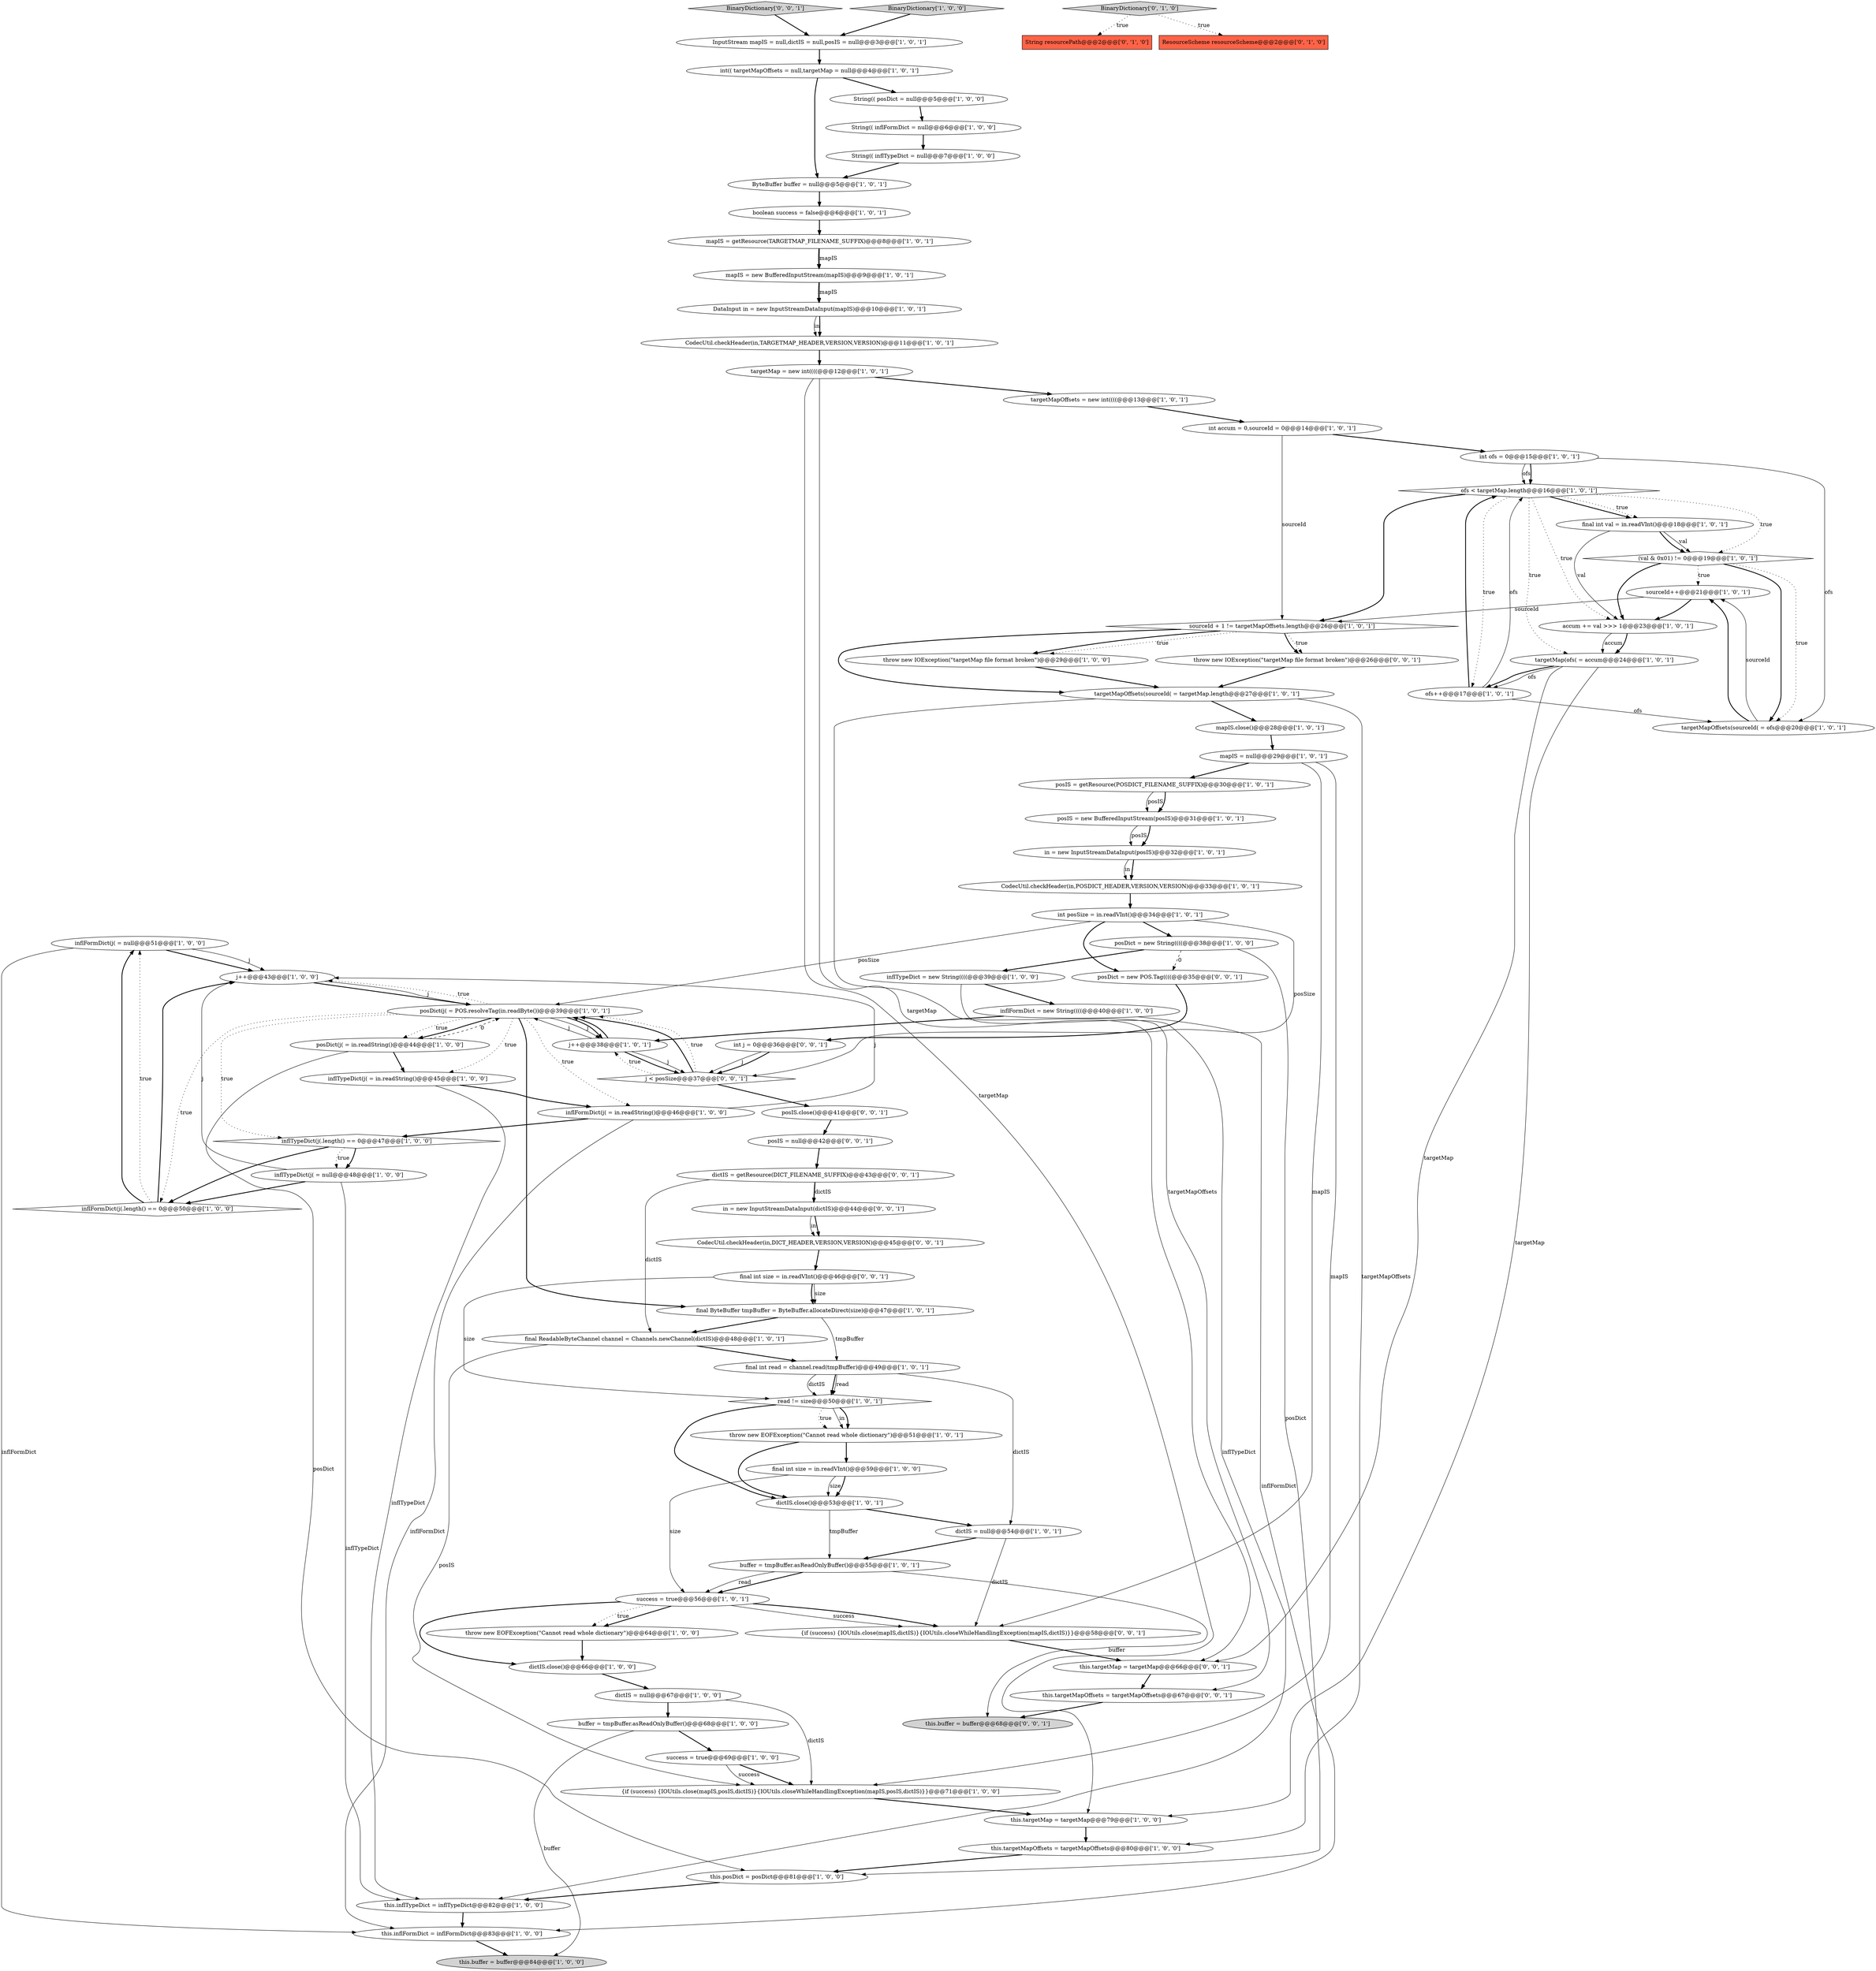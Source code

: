 digraph {
4 [style = filled, label = "inflFormDict(j( = null@@@51@@@['1', '0', '0']", fillcolor = white, shape = ellipse image = "AAA0AAABBB1BBB"];
38 [style = filled, label = "sourceId + 1 != targetMapOffsets.length@@@26@@@['1', '0', '1']", fillcolor = white, shape = diamond image = "AAA0AAABBB1BBB"];
7 [style = filled, label = "j++@@@43@@@['1', '0', '0']", fillcolor = white, shape = ellipse image = "AAA0AAABBB1BBB"];
5 [style = filled, label = "buffer = tmpBuffer.asReadOnlyBuffer()@@@55@@@['1', '0', '1']", fillcolor = white, shape = ellipse image = "AAA0AAABBB1BBB"];
37 [style = filled, label = "dictIS.close()@@@66@@@['1', '0', '0']", fillcolor = white, shape = ellipse image = "AAA0AAABBB1BBB"];
57 [style = filled, label = "mapIS.close()@@@28@@@['1', '0', '1']", fillcolor = white, shape = ellipse image = "AAA0AAABBB1BBB"];
72 [style = filled, label = "this.buffer = buffer@@@68@@@['0', '0', '1']", fillcolor = lightgray, shape = ellipse image = "AAA0AAABBB3BBB"];
6 [style = filled, label = "DataInput in = new InputStreamDataInput(mapIS)@@@10@@@['1', '0', '1']", fillcolor = white, shape = ellipse image = "AAA0AAABBB1BBB"];
13 [style = filled, label = "j++@@@38@@@['1', '0', '1']", fillcolor = white, shape = ellipse image = "AAA0AAABBB1BBB"];
46 [style = filled, label = "this.targetMap = targetMap@@@79@@@['1', '0', '0']", fillcolor = white, shape = ellipse image = "AAA0AAABBB1BBB"];
43 [style = filled, label = "inflTypeDict(j(.length() == 0@@@47@@@['1', '0', '0']", fillcolor = white, shape = diamond image = "AAA0AAABBB1BBB"];
47 [style = filled, label = "{if (success) {IOUtils.close(mapIS,posIS,dictIS)}{IOUtils.closeWhileHandlingException(mapIS,posIS,dictIS)}}@@@71@@@['1', '0', '0']", fillcolor = white, shape = ellipse image = "AAA0AAABBB1BBB"];
10 [style = filled, label = "final int val = in.readVInt()@@@18@@@['1', '0', '1']", fillcolor = white, shape = ellipse image = "AAA0AAABBB1BBB"];
71 [style = filled, label = "BinaryDictionary['0', '1', '0']", fillcolor = lightgray, shape = diamond image = "AAA0AAABBB2BBB"];
80 [style = filled, label = "CodecUtil.checkHeader(in,DICT_HEADER,VERSION,VERSION)@@@45@@@['0', '0', '1']", fillcolor = white, shape = ellipse image = "AAA0AAABBB3BBB"];
40 [style = filled, label = "this.targetMapOffsets = targetMapOffsets@@@80@@@['1', '0', '0']", fillcolor = white, shape = ellipse image = "AAA0AAABBB1BBB"];
73 [style = filled, label = "posIS = null@@@42@@@['0', '0', '1']", fillcolor = white, shape = ellipse image = "AAA0AAABBB3BBB"];
65 [style = filled, label = "targetMap(ofs( = accum@@@24@@@['1', '0', '1']", fillcolor = white, shape = ellipse image = "AAA0AAABBB1BBB"];
42 [style = filled, label = "posDict(j( = POS.resolveTag(in.readByte())@@@39@@@['1', '0', '1']", fillcolor = white, shape = ellipse image = "AAA0AAABBB1BBB"];
11 [style = filled, label = "ByteBuffer buffer = null@@@5@@@['1', '0', '1']", fillcolor = white, shape = ellipse image = "AAA0AAABBB1BBB"];
77 [style = filled, label = "this.targetMapOffsets = targetMapOffsets@@@67@@@['0', '0', '1']", fillcolor = white, shape = ellipse image = "AAA0AAABBB3BBB"];
20 [style = filled, label = "targetMapOffsets = new int((((@@@13@@@['1', '0', '1']", fillcolor = white, shape = ellipse image = "AAA0AAABBB1BBB"];
41 [style = filled, label = "String(( posDict = null@@@5@@@['1', '0', '0']", fillcolor = white, shape = ellipse image = "AAA0AAABBB1BBB"];
28 [style = filled, label = "posIS = getResource(POSDICT_FILENAME_SUFFIX)@@@30@@@['1', '0', '1']", fillcolor = white, shape = ellipse image = "AAA0AAABBB1BBB"];
83 [style = filled, label = "{if (success) {IOUtils.close(mapIS,dictIS)}{IOUtils.closeWhileHandlingException(mapIS,dictIS)}}@@@58@@@['0', '0', '1']", fillcolor = white, shape = ellipse image = "AAA0AAABBB3BBB"];
51 [style = filled, label = "CodecUtil.checkHeader(in,TARGETMAP_HEADER,VERSION,VERSION)@@@11@@@['1', '0', '1']", fillcolor = white, shape = ellipse image = "AAA0AAABBB1BBB"];
63 [style = filled, label = "int(( targetMapOffsets = null,targetMap = null@@@4@@@['1', '0', '1']", fillcolor = white, shape = ellipse image = "AAA0AAABBB1BBB"];
29 [style = filled, label = "this.inflFormDict = inflFormDict@@@83@@@['1', '0', '0']", fillcolor = white, shape = ellipse image = "AAA0AAABBB1BBB"];
8 [style = filled, label = "inflTypeDict(j( = null@@@48@@@['1', '0', '0']", fillcolor = white, shape = ellipse image = "AAA0AAABBB1BBB"];
70 [style = filled, label = "String resourcePath@@@2@@@['0', '1', '0']", fillcolor = tomato, shape = box image = "AAA1AAABBB2BBB"];
33 [style = filled, label = "inflFormDict(j( = in.readString()@@@46@@@['1', '0', '0']", fillcolor = white, shape = ellipse image = "AAA0AAABBB1BBB"];
75 [style = filled, label = "throw new IOException(\"targetMap file format broken\")@@@26@@@['0', '0', '1']", fillcolor = white, shape = ellipse image = "AAA0AAABBB3BBB"];
2 [style = filled, label = "mapIS = new BufferedInputStream(mapIS)@@@9@@@['1', '0', '1']", fillcolor = white, shape = ellipse image = "AAA0AAABBB1BBB"];
50 [style = filled, label = "ofs < targetMap.length@@@16@@@['1', '0', '1']", fillcolor = white, shape = diamond image = "AAA0AAABBB1BBB"];
14 [style = filled, label = "targetMapOffsets(sourceId( = targetMap.length@@@27@@@['1', '0', '1']", fillcolor = white, shape = ellipse image = "AAA0AAABBB1BBB"];
22 [style = filled, label = "throw new EOFException(\"Cannot read whole dictionary\")@@@64@@@['1', '0', '0']", fillcolor = white, shape = ellipse image = "AAA0AAABBB1BBB"];
67 [style = filled, label = "String(( inflFormDict = null@@@6@@@['1', '0', '0']", fillcolor = white, shape = ellipse image = "AAA0AAABBB1BBB"];
26 [style = filled, label = "InputStream mapIS = null,dictIS = null,posIS = null@@@3@@@['1', '0', '1']", fillcolor = white, shape = ellipse image = "AAA0AAABBB1BBB"];
56 [style = filled, label = "sourceId++@@@21@@@['1', '0', '1']", fillcolor = white, shape = ellipse image = "AAA0AAABBB1BBB"];
69 [style = filled, label = "ResourceScheme resourceScheme@@@2@@@['0', '1', '0']", fillcolor = tomato, shape = box image = "AAA0AAABBB2BBB"];
24 [style = filled, label = "int accum = 0,sourceId = 0@@@14@@@['1', '0', '1']", fillcolor = white, shape = ellipse image = "AAA0AAABBB1BBB"];
74 [style = filled, label = "j < posSize@@@37@@@['0', '0', '1']", fillcolor = white, shape = diamond image = "AAA0AAABBB3BBB"];
59 [style = filled, label = "final ReadableByteChannel channel = Channels.newChannel(dictIS)@@@48@@@['1', '0', '1']", fillcolor = white, shape = ellipse image = "AAA0AAABBB1BBB"];
39 [style = filled, label = "mapIS = getResource(TARGETMAP_FILENAME_SUFFIX)@@@8@@@['1', '0', '1']", fillcolor = white, shape = ellipse image = "AAA0AAABBB1BBB"];
54 [style = filled, label = "final int read = channel.read(tmpBuffer)@@@49@@@['1', '0', '1']", fillcolor = white, shape = ellipse image = "AAA0AAABBB1BBB"];
32 [style = filled, label = "posDict(j( = in.readString()@@@44@@@['1', '0', '0']", fillcolor = white, shape = ellipse image = "AAA0AAABBB1BBB"];
53 [style = filled, label = "dictIS = null@@@67@@@['1', '0', '0']", fillcolor = white, shape = ellipse image = "AAA0AAABBB1BBB"];
48 [style = filled, label = "posIS = new BufferedInputStream(posIS)@@@31@@@['1', '0', '1']", fillcolor = white, shape = ellipse image = "AAA0AAABBB1BBB"];
85 [style = filled, label = "int j = 0@@@36@@@['0', '0', '1']", fillcolor = white, shape = ellipse image = "AAA0AAABBB3BBB"];
68 [style = filled, label = "inflTypeDict = new String((((@@@39@@@['1', '0', '0']", fillcolor = white, shape = ellipse image = "AAA0AAABBB1BBB"];
62 [style = filled, label = "targetMapOffsets(sourceId( = ofs@@@20@@@['1', '0', '1']", fillcolor = white, shape = ellipse image = "AAA0AAABBB1BBB"];
81 [style = filled, label = "final int size = in.readVInt()@@@46@@@['0', '0', '1']", fillcolor = white, shape = ellipse image = "AAA0AAABBB3BBB"];
3 [style = filled, label = "posDict = new String((((@@@38@@@['1', '0', '0']", fillcolor = white, shape = ellipse image = "AAA0AAABBB1BBB"];
31 [style = filled, label = "mapIS = null@@@29@@@['1', '0', '1']", fillcolor = white, shape = ellipse image = "AAA0AAABBB1BBB"];
55 [style = filled, label = "inflFormDict(j(.length() == 0@@@50@@@['1', '0', '0']", fillcolor = white, shape = diamond image = "AAA0AAABBB1BBB"];
76 [style = filled, label = "BinaryDictionary['0', '0', '1']", fillcolor = lightgray, shape = diamond image = "AAA0AAABBB3BBB"];
12 [style = filled, label = "int ofs = 0@@@15@@@['1', '0', '1']", fillcolor = white, shape = ellipse image = "AAA0AAABBB1BBB"];
34 [style = filled, label = "success = true@@@69@@@['1', '0', '0']", fillcolor = white, shape = ellipse image = "AAA0AAABBB1BBB"];
45 [style = filled, label = "(val & 0x01) != 0@@@19@@@['1', '0', '1']", fillcolor = white, shape = diamond image = "AAA0AAABBB1BBB"];
60 [style = filled, label = "final int size = in.readVInt()@@@59@@@['1', '0', '0']", fillcolor = white, shape = ellipse image = "AAA0AAABBB1BBB"];
86 [style = filled, label = "posIS.close()@@@41@@@['0', '0', '1']", fillcolor = white, shape = ellipse image = "AAA0AAABBB3BBB"];
66 [style = filled, label = "dictIS = null@@@54@@@['1', '0', '1']", fillcolor = white, shape = ellipse image = "AAA0AAABBB1BBB"];
36 [style = filled, label = "dictIS.close()@@@53@@@['1', '0', '1']", fillcolor = white, shape = ellipse image = "AAA0AAABBB1BBB"];
16 [style = filled, label = "targetMap = new int((((@@@12@@@['1', '0', '1']", fillcolor = white, shape = ellipse image = "AAA0AAABBB1BBB"];
78 [style = filled, label = "dictIS = getResource(DICT_FILENAME_SUFFIX)@@@43@@@['0', '0', '1']", fillcolor = white, shape = ellipse image = "AAA0AAABBB3BBB"];
61 [style = filled, label = "BinaryDictionary['1', '0', '0']", fillcolor = lightgray, shape = diamond image = "AAA0AAABBB1BBB"];
9 [style = filled, label = "boolean success = false@@@6@@@['1', '0', '1']", fillcolor = white, shape = ellipse image = "AAA0AAABBB1BBB"];
84 [style = filled, label = "in = new InputStreamDataInput(dictIS)@@@44@@@['0', '0', '1']", fillcolor = white, shape = ellipse image = "AAA0AAABBB3BBB"];
64 [style = filled, label = "final ByteBuffer tmpBuffer = ByteBuffer.allocateDirect(size)@@@47@@@['1', '0', '1']", fillcolor = white, shape = ellipse image = "AAA0AAABBB1BBB"];
79 [style = filled, label = "this.targetMap = targetMap@@@66@@@['0', '0', '1']", fillcolor = white, shape = ellipse image = "AAA0AAABBB3BBB"];
1 [style = filled, label = "buffer = tmpBuffer.asReadOnlyBuffer()@@@68@@@['1', '0', '0']", fillcolor = white, shape = ellipse image = "AAA0AAABBB1BBB"];
23 [style = filled, label = "throw new IOException(\"targetMap file format broken\")@@@29@@@['1', '0', '0']", fillcolor = white, shape = ellipse image = "AAA0AAABBB1BBB"];
25 [style = filled, label = "inflTypeDict(j( = in.readString()@@@45@@@['1', '0', '0']", fillcolor = white, shape = ellipse image = "AAA0AAABBB1BBB"];
0 [style = filled, label = "inflFormDict = new String((((@@@40@@@['1', '0', '0']", fillcolor = white, shape = ellipse image = "AAA0AAABBB1BBB"];
27 [style = filled, label = "CodecUtil.checkHeader(in,POSDICT_HEADER,VERSION,VERSION)@@@33@@@['1', '0', '1']", fillcolor = white, shape = ellipse image = "AAA0AAABBB1BBB"];
17 [style = filled, label = "ofs++@@@17@@@['1', '0', '1']", fillcolor = white, shape = ellipse image = "AAA0AAABBB1BBB"];
15 [style = filled, label = "success = true@@@56@@@['1', '0', '1']", fillcolor = white, shape = ellipse image = "AAA0AAABBB1BBB"];
44 [style = filled, label = "this.posDict = posDict@@@81@@@['1', '0', '0']", fillcolor = white, shape = ellipse image = "AAA0AAABBB1BBB"];
30 [style = filled, label = "this.buffer = buffer@@@84@@@['1', '0', '0']", fillcolor = lightgray, shape = ellipse image = "AAA0AAABBB1BBB"];
82 [style = filled, label = "posDict = new POS.Tag((((@@@35@@@['0', '0', '1']", fillcolor = white, shape = ellipse image = "AAA0AAABBB3BBB"];
58 [style = filled, label = "read != size@@@50@@@['1', '0', '1']", fillcolor = white, shape = diamond image = "AAA0AAABBB1BBB"];
21 [style = filled, label = "in = new InputStreamDataInput(posIS)@@@32@@@['1', '0', '1']", fillcolor = white, shape = ellipse image = "AAA0AAABBB1BBB"];
49 [style = filled, label = "this.inflTypeDict = inflTypeDict@@@82@@@['1', '0', '0']", fillcolor = white, shape = ellipse image = "AAA0AAABBB1BBB"];
18 [style = filled, label = "throw new EOFException(\"Cannot read whole dictionary\")@@@51@@@['1', '0', '1']", fillcolor = white, shape = ellipse image = "AAA0AAABBB1BBB"];
52 [style = filled, label = "String(( inflTypeDict = null@@@7@@@['1', '0', '0']", fillcolor = white, shape = ellipse image = "AAA0AAABBB1BBB"];
19 [style = filled, label = "int posSize = in.readVInt()@@@34@@@['1', '0', '1']", fillcolor = white, shape = ellipse image = "AAA0AAABBB1BBB"];
35 [style = filled, label = "accum += val >>> 1@@@23@@@['1', '0', '1']", fillcolor = white, shape = ellipse image = "AAA0AAABBB1BBB"];
50->65 [style = dotted, label="true"];
31->47 [style = solid, label="mapIS"];
57->31 [style = bold, label=""];
78->84 [style = solid, label="dictIS"];
3->68 [style = bold, label=""];
65->17 [style = bold, label=""];
0->13 [style = bold, label=""];
25->33 [style = bold, label=""];
43->55 [style = bold, label=""];
29->30 [style = bold, label=""];
86->73 [style = bold, label=""];
32->44 [style = solid, label="posDict"];
42->13 [style = solid, label="j"];
2->6 [style = bold, label=""];
22->37 [style = bold, label=""];
5->15 [style = bold, label=""];
21->27 [style = solid, label="in"];
60->36 [style = solid, label="size"];
16->46 [style = solid, label="targetMap"];
65->17 [style = solid, label="ofs"];
82->85 [style = bold, label=""];
58->18 [style = bold, label=""];
11->9 [style = bold, label=""];
17->50 [style = solid, label="ofs"];
68->0 [style = bold, label=""];
48->21 [style = solid, label="posIS"];
37->53 [style = bold, label=""];
56->38 [style = solid, label="sourceId"];
54->58 [style = solid, label="dictIS"];
63->41 [style = bold, label=""];
14->40 [style = solid, label="targetMapOffsets"];
3->44 [style = solid, label="posDict"];
50->10 [style = bold, label=""];
45->62 [style = bold, label=""];
41->67 [style = bold, label=""];
32->25 [style = bold, label=""];
48->21 [style = bold, label=""];
43->8 [style = bold, label=""];
43->8 [style = dotted, label="true"];
42->33 [style = dotted, label="true"];
25->49 [style = solid, label="inflTypeDict"];
27->19 [style = bold, label=""];
33->7 [style = solid, label="j"];
2->6 [style = solid, label="mapIS"];
45->35 [style = bold, label=""];
19->3 [style = bold, label=""];
67->52 [style = bold, label=""];
59->54 [style = bold, label=""];
19->74 [style = solid, label="posSize"];
42->32 [style = dotted, label="true"];
62->56 [style = bold, label=""];
50->45 [style = dotted, label="true"];
53->47 [style = solid, label="dictIS"];
14->77 [style = solid, label="targetMapOffsets"];
9->39 [style = bold, label=""];
61->26 [style = bold, label=""];
12->62 [style = solid, label="ofs"];
5->72 [style = solid, label="buffer"];
74->13 [style = dotted, label="true"];
34->47 [style = bold, label=""];
44->49 [style = bold, label=""];
13->42 [style = solid, label="j"];
51->16 [style = bold, label=""];
54->58 [style = bold, label=""];
50->35 [style = dotted, label="true"];
78->59 [style = solid, label="dictIS"];
23->14 [style = bold, label=""];
6->51 [style = solid, label="in"];
74->42 [style = bold, label=""];
8->49 [style = solid, label="inflTypeDict"];
59->47 [style = solid, label="posIS"];
42->7 [style = dotted, label="true"];
84->80 [style = solid, label="in"];
28->48 [style = solid, label="posIS"];
31->83 [style = solid, label="mapIS"];
12->50 [style = solid, label="ofs"];
10->45 [style = solid, label="val"];
42->43 [style = dotted, label="true"];
55->7 [style = bold, label=""];
38->23 [style = dotted, label="true"];
3->82 [style = dashed, label="0"];
10->45 [style = bold, label=""];
14->57 [style = bold, label=""];
74->86 [style = bold, label=""];
73->78 [style = bold, label=""];
50->10 [style = dotted, label="true"];
7->42 [style = bold, label=""];
42->32 [style = bold, label=""];
24->38 [style = solid, label="sourceId"];
58->18 [style = dotted, label="true"];
76->26 [style = bold, label=""];
4->7 [style = solid, label="j"];
31->28 [style = bold, label=""];
8->55 [style = bold, label=""];
46->40 [style = bold, label=""];
74->42 [style = dotted, label="true"];
16->20 [style = bold, label=""];
36->66 [style = bold, label=""];
83->79 [style = bold, label=""];
63->11 [style = bold, label=""];
24->12 [style = bold, label=""];
80->81 [style = bold, label=""];
85->74 [style = solid, label="j"];
13->42 [style = bold, label=""];
21->27 [style = bold, label=""];
10->35 [style = solid, label="val"];
4->29 [style = solid, label="inflFormDict"];
78->84 [style = bold, label=""];
6->51 [style = bold, label=""];
84->80 [style = bold, label=""];
18->60 [style = bold, label=""];
66->83 [style = solid, label="dictIS"];
81->64 [style = bold, label=""];
13->74 [style = bold, label=""];
64->59 [style = bold, label=""];
81->64 [style = solid, label="size"];
4->7 [style = bold, label=""];
19->42 [style = solid, label="posSize"];
56->35 [style = bold, label=""];
15->22 [style = bold, label=""];
55->4 [style = dotted, label="true"];
8->7 [style = solid, label="j"];
13->74 [style = solid, label="j"];
71->69 [style = dotted, label="true"];
1->34 [style = bold, label=""];
17->50 [style = bold, label=""];
58->18 [style = solid, label="in"];
26->63 [style = bold, label=""];
39->2 [style = bold, label=""];
65->79 [style = solid, label="targetMap"];
60->36 [style = bold, label=""];
33->43 [style = bold, label=""];
66->5 [style = bold, label=""];
17->62 [style = solid, label="ofs"];
39->2 [style = solid, label="mapIS"];
68->49 [style = solid, label="inflTypeDict"];
36->5 [style = solid, label="tmpBuffer"];
64->54 [style = solid, label="tmpBuffer"];
53->1 [style = bold, label=""];
34->47 [style = solid, label="success"];
42->64 [style = bold, label=""];
15->37 [style = bold, label=""];
19->82 [style = bold, label=""];
65->46 [style = solid, label="targetMap"];
38->75 [style = dotted, label="true"];
40->44 [style = bold, label=""];
38->75 [style = bold, label=""];
49->29 [style = bold, label=""];
35->65 [style = solid, label="accum"];
52->11 [style = bold, label=""];
58->36 [style = bold, label=""];
85->74 [style = bold, label=""];
12->50 [style = bold, label=""];
42->13 [style = bold, label=""];
42->55 [style = dotted, label="true"];
54->66 [style = solid, label="dictIS"];
75->14 [style = bold, label=""];
38->23 [style = bold, label=""];
47->46 [style = bold, label=""];
16->79 [style = solid, label="targetMap"];
18->36 [style = bold, label=""];
15->22 [style = dotted, label="true"];
77->72 [style = bold, label=""];
45->62 [style = dotted, label="true"];
45->56 [style = dotted, label="true"];
38->14 [style = bold, label=""];
79->77 [style = bold, label=""];
62->56 [style = solid, label="sourceId"];
50->17 [style = dotted, label="true"];
1->30 [style = solid, label="buffer"];
54->58 [style = solid, label="read"];
60->15 [style = solid, label="size"];
71->70 [style = dotted, label="true"];
35->65 [style = bold, label=""];
81->58 [style = solid, label="size"];
5->15 [style = solid, label="read"];
50->38 [style = bold, label=""];
55->4 [style = bold, label=""];
33->29 [style = solid, label="inflFormDict"];
15->83 [style = solid, label="success"];
32->42 [style = dashed, label="0"];
15->83 [style = bold, label=""];
28->48 [style = bold, label=""];
0->29 [style = solid, label="inflFormDict"];
42->25 [style = dotted, label="true"];
7->42 [style = solid, label="j"];
20->24 [style = bold, label=""];
}
